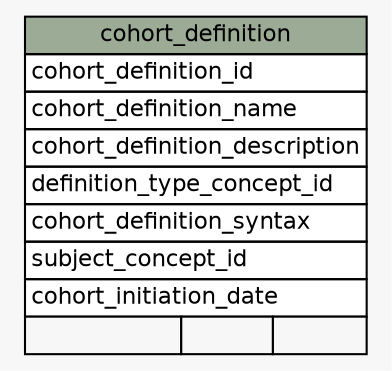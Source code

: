 // dot 2.38.0 on Linux 3.16.0-38-generic
// SchemaSpy rev 590
digraph "cohort_definition" {
  graph [
    rankdir="RL"
    bgcolor="#f7f7f7"
    nodesep="0.18"
    ranksep="0.46"
    fontname="Helvetica"
    fontsize="11"
  ];
  node [
    fontname="Helvetica"
    fontsize="11"
    shape="plaintext"
  ];
  edge [
    arrowsize="0.8"
  ];
  "cohort_definition" [
    label=<
    <TABLE BORDER="0" CELLBORDER="1" CELLSPACING="0" BGCOLOR="#ffffff">
      <TR><TD COLSPAN="3" BGCOLOR="#9bab96" ALIGN="CENTER">cohort_definition</TD></TR>
      <TR><TD PORT="cohort_definition_id" COLSPAN="3" ALIGN="LEFT">cohort_definition_id</TD></TR>
      <TR><TD PORT="cohort_definition_name" COLSPAN="3" ALIGN="LEFT">cohort_definition_name</TD></TR>
      <TR><TD PORT="cohort_definition_description" COLSPAN="3" ALIGN="LEFT">cohort_definition_description</TD></TR>
      <TR><TD PORT="definition_type_concept_id" COLSPAN="3" ALIGN="LEFT">definition_type_concept_id</TD></TR>
      <TR><TD PORT="cohort_definition_syntax" COLSPAN="3" ALIGN="LEFT">cohort_definition_syntax</TD></TR>
      <TR><TD PORT="subject_concept_id" COLSPAN="3" ALIGN="LEFT">subject_concept_id</TD></TR>
      <TR><TD PORT="cohort_initiation_date" COLSPAN="3" ALIGN="LEFT">cohort_initiation_date</TD></TR>
      <TR><TD ALIGN="LEFT" BGCOLOR="#f7f7f7">  </TD><TD ALIGN="RIGHT" BGCOLOR="#f7f7f7">  </TD><TD ALIGN="RIGHT" BGCOLOR="#f7f7f7">  </TD></TR>
    </TABLE>>
    URL="tables/cohort_definition.html"
    tooltip="cohort_definition"
  ];
}
